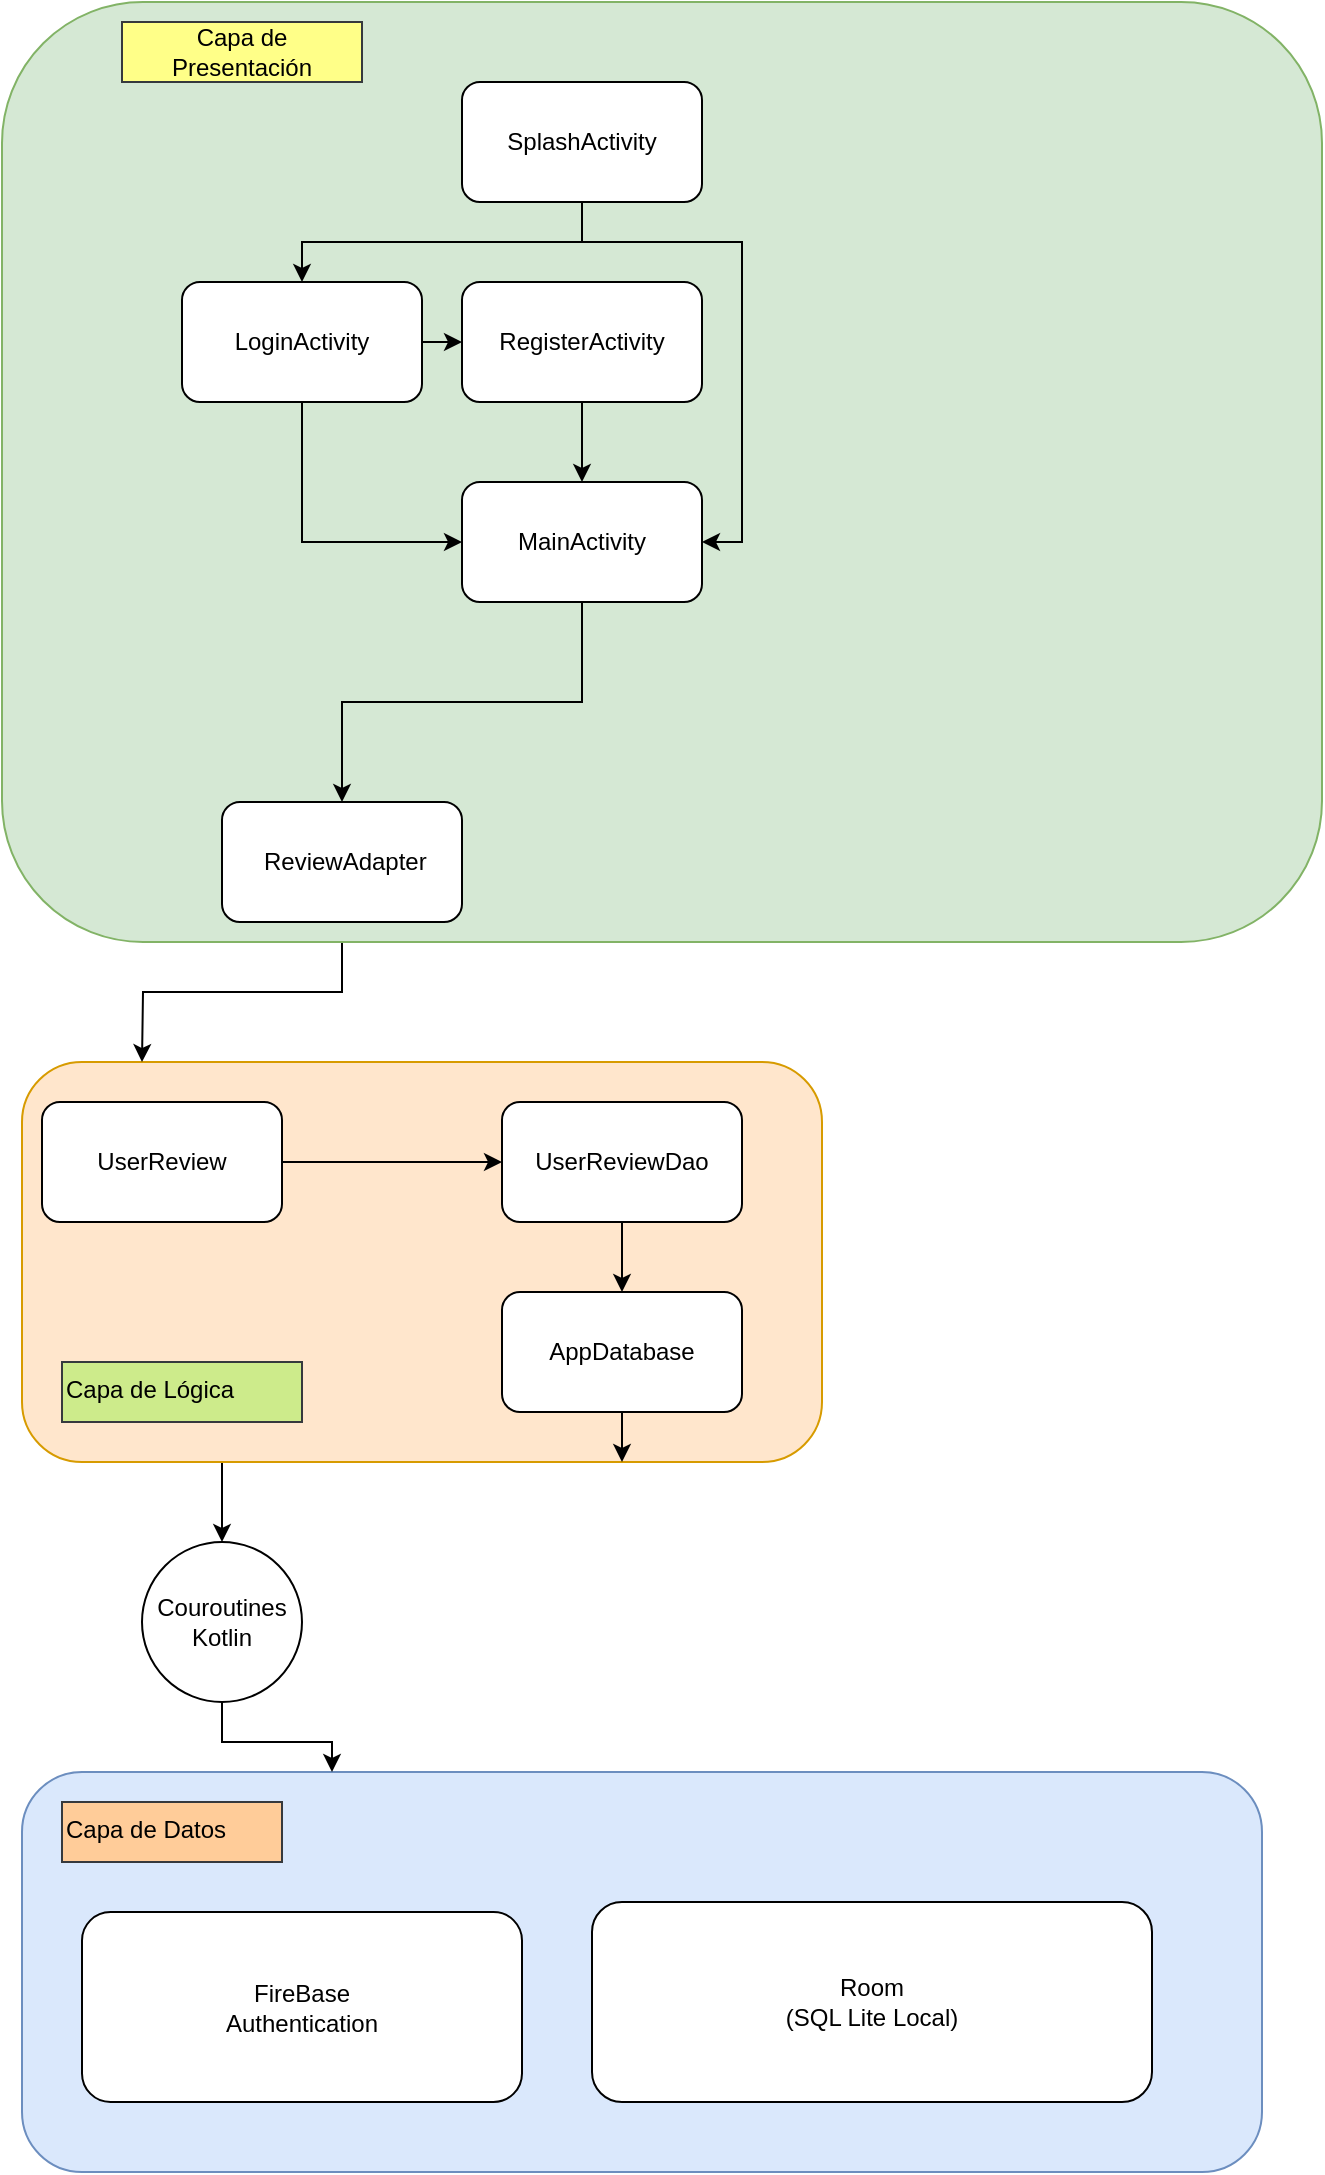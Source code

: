 <mxfile version="28.2.6">
  <diagram name="Page-1" id="1m8SW3JyHWMG9YvsiS_A">
    <mxGraphModel grid="1" page="1" gridSize="10" guides="1" tooltips="1" connect="1" arrows="1" fold="1" pageScale="1" pageWidth="827" pageHeight="1169" math="0" shadow="0">
      <root>
        <mxCell id="0" />
        <mxCell id="1" parent="0" />
        <mxCell id="b9RRXn2OfmFJYIJQ9h23-1" value="" style="rounded=1;whiteSpace=wrap;html=1;fillColor=#dae8fc;strokeColor=#6c8ebf;" vertex="1" parent="1">
          <mxGeometry x="90" y="895" width="620" height="200" as="geometry" />
        </mxCell>
        <mxCell id="b9RRXn2OfmFJYIJQ9h23-2" style="edgeStyle=orthogonalEdgeStyle;rounded=0;orthogonalLoop=1;jettySize=auto;html=1;exitX=0.25;exitY=1;exitDx=0;exitDy=0;entryX=0.5;entryY=0;entryDx=0;entryDy=0;" edge="1" parent="1" source="b9RRXn2OfmFJYIJQ9h23-3" target="b9RRXn2OfmFJYIJQ9h23-11">
          <mxGeometry relative="1" as="geometry" />
        </mxCell>
        <mxCell id="b9RRXn2OfmFJYIJQ9h23-3" value="" style="rounded=1;whiteSpace=wrap;html=1;fillColor=#ffe6cc;strokeColor=#d79b00;" vertex="1" parent="1">
          <mxGeometry x="90" y="540" width="400" height="200" as="geometry" />
        </mxCell>
        <mxCell id="b9RRXn2OfmFJYIJQ9h23-4" style="edgeStyle=orthogonalEdgeStyle;rounded=0;orthogonalLoop=1;jettySize=auto;html=1;exitX=1;exitY=0.5;exitDx=0;exitDy=0;entryX=0;entryY=0.5;entryDx=0;entryDy=0;" edge="1" parent="1" source="b9RRXn2OfmFJYIJQ9h23-5" target="b9RRXn2OfmFJYIJQ9h23-7">
          <mxGeometry relative="1" as="geometry" />
        </mxCell>
        <mxCell id="b9RRXn2OfmFJYIJQ9h23-5" value="UserReview" style="rounded=1;whiteSpace=wrap;html=1;" vertex="1" parent="1">
          <mxGeometry x="100" y="560" width="120" height="60" as="geometry" />
        </mxCell>
        <mxCell id="b9RRXn2OfmFJYIJQ9h23-6" style="edgeStyle=orthogonalEdgeStyle;rounded=0;orthogonalLoop=1;jettySize=auto;html=1;entryX=0.5;entryY=0;entryDx=0;entryDy=0;" edge="1" parent="1" source="b9RRXn2OfmFJYIJQ9h23-7" target="b9RRXn2OfmFJYIJQ9h23-9">
          <mxGeometry relative="1" as="geometry" />
        </mxCell>
        <mxCell id="b9RRXn2OfmFJYIJQ9h23-7" value="UserReviewDao" style="rounded=1;whiteSpace=wrap;html=1;" vertex="1" parent="1">
          <mxGeometry x="330" y="560" width="120" height="60" as="geometry" />
        </mxCell>
        <mxCell id="b9RRXn2OfmFJYIJQ9h23-8" style="edgeStyle=orthogonalEdgeStyle;rounded=0;orthogonalLoop=1;jettySize=auto;html=1;exitX=0.5;exitY=1;exitDx=0;exitDy=0;entryX=0.75;entryY=1;entryDx=0;entryDy=0;" edge="1" parent="1" source="b9RRXn2OfmFJYIJQ9h23-9" target="b9RRXn2OfmFJYIJQ9h23-3">
          <mxGeometry relative="1" as="geometry" />
        </mxCell>
        <mxCell id="b9RRXn2OfmFJYIJQ9h23-9" value="AppDatabase" style="rounded=1;whiteSpace=wrap;html=1;" vertex="1" parent="1">
          <mxGeometry x="330" y="655" width="120" height="60" as="geometry" />
        </mxCell>
        <mxCell id="b9RRXn2OfmFJYIJQ9h23-10" style="edgeStyle=orthogonalEdgeStyle;rounded=0;orthogonalLoop=1;jettySize=auto;html=1;exitX=0.5;exitY=1;exitDx=0;exitDy=0;entryX=0.25;entryY=0;entryDx=0;entryDy=0;" edge="1" parent="1" source="b9RRXn2OfmFJYIJQ9h23-11" target="b9RRXn2OfmFJYIJQ9h23-1">
          <mxGeometry relative="1" as="geometry" />
        </mxCell>
        <mxCell id="b9RRXn2OfmFJYIJQ9h23-11" value="Couroutines Kotlin" style="ellipse;whiteSpace=wrap;html=1;aspect=fixed;" vertex="1" parent="1">
          <mxGeometry x="150" y="780" width="80" height="80" as="geometry" />
        </mxCell>
        <mxCell id="b9RRXn2OfmFJYIJQ9h23-12" value="Room&lt;div&gt;(SQL Lite Local)&lt;/div&gt;" style="rounded=1;whiteSpace=wrap;html=1;" vertex="1" parent="1">
          <mxGeometry x="375" y="960" width="280" height="100" as="geometry" />
        </mxCell>
        <mxCell id="b9RRXn2OfmFJYIJQ9h23-13" style="edgeStyle=orthogonalEdgeStyle;rounded=0;orthogonalLoop=1;jettySize=auto;html=1;exitX=0.5;exitY=1;exitDx=0;exitDy=0;" edge="1" parent="1" source="b9RRXn2OfmFJYIJQ9h23-19">
          <mxGeometry relative="1" as="geometry">
            <mxPoint x="150" y="540" as="targetPoint" />
          </mxGeometry>
        </mxCell>
        <mxCell id="b9RRXn2OfmFJYIJQ9h23-14" value="" style="rounded=1;whiteSpace=wrap;html=1;fillColor=#d5e8d4;strokeColor=#82b366;" vertex="1" parent="1">
          <mxGeometry x="80" y="10" width="660" height="470" as="geometry" />
        </mxCell>
        <mxCell id="b9RRXn2OfmFJYIJQ9h23-26" style="edgeStyle=orthogonalEdgeStyle;rounded=0;orthogonalLoop=1;jettySize=auto;html=1;exitX=0.5;exitY=1;exitDx=0;exitDy=0;entryX=1;entryY=0.5;entryDx=0;entryDy=0;" edge="1" parent="1" source="b9RRXn2OfmFJYIJQ9h23-16" target="b9RRXn2OfmFJYIJQ9h23-18">
          <mxGeometry relative="1" as="geometry">
            <Array as="points">
              <mxPoint x="370" y="130" />
              <mxPoint x="450" y="130" />
              <mxPoint x="450" y="280" />
            </Array>
          </mxGeometry>
        </mxCell>
        <mxCell id="b9RRXn2OfmFJYIJQ9h23-28" style="edgeStyle=orthogonalEdgeStyle;rounded=0;orthogonalLoop=1;jettySize=auto;html=1;exitX=0.5;exitY=1;exitDx=0;exitDy=0;entryX=0.5;entryY=0;entryDx=0;entryDy=0;" edge="1" parent="1" source="b9RRXn2OfmFJYIJQ9h23-16" target="b9RRXn2OfmFJYIJQ9h23-27">
          <mxGeometry relative="1" as="geometry" />
        </mxCell>
        <mxCell id="b9RRXn2OfmFJYIJQ9h23-16" value="SplashActivity" style="rounded=1;whiteSpace=wrap;html=1;" vertex="1" parent="1">
          <mxGeometry x="310" y="50" width="120" height="60" as="geometry" />
        </mxCell>
        <mxCell id="b9RRXn2OfmFJYIJQ9h23-17" style="edgeStyle=orthogonalEdgeStyle;rounded=0;orthogonalLoop=1;jettySize=auto;html=1;exitX=0.5;exitY=1;exitDx=0;exitDy=0;entryX=0.5;entryY=0;entryDx=0;entryDy=0;" edge="1" parent="1" source="b9RRXn2OfmFJYIJQ9h23-18" target="b9RRXn2OfmFJYIJQ9h23-19">
          <mxGeometry relative="1" as="geometry" />
        </mxCell>
        <mxCell id="b9RRXn2OfmFJYIJQ9h23-18" value="MainActivity" style="rounded=1;whiteSpace=wrap;html=1;" vertex="1" parent="1">
          <mxGeometry x="310" y="250" width="120" height="60" as="geometry" />
        </mxCell>
        <mxCell id="b9RRXn2OfmFJYIJQ9h23-19" value="&amp;nbsp;ReviewAdapter" style="rounded=1;whiteSpace=wrap;html=1;" vertex="1" parent="1">
          <mxGeometry x="190" y="410" width="120" height="60" as="geometry" />
        </mxCell>
        <mxCell id="b9RRXn2OfmFJYIJQ9h23-20" style="edgeStyle=orthogonalEdgeStyle;rounded=0;orthogonalLoop=1;jettySize=auto;html=1;exitX=0.5;exitY=1;exitDx=0;exitDy=0;entryX=0.5;entryY=0;entryDx=0;entryDy=0;" edge="1" parent="1" source="b9RRXn2OfmFJYIJQ9h23-21" target="b9RRXn2OfmFJYIJQ9h23-18">
          <mxGeometry relative="1" as="geometry" />
        </mxCell>
        <mxCell id="b9RRXn2OfmFJYIJQ9h23-21" value="RegisterActivity" style="rounded=1;whiteSpace=wrap;html=1;" vertex="1" parent="1">
          <mxGeometry x="310" y="150" width="120" height="60" as="geometry" />
        </mxCell>
        <mxCell id="b9RRXn2OfmFJYIJQ9h23-22" value="Capa de Presentación" style="text;strokeColor=#36393d;align=center;fillColor=#ffff88;html=1;verticalAlign=middle;whiteSpace=wrap;rounded=0;" vertex="1" parent="1">
          <mxGeometry x="140" y="20" width="120" height="30" as="geometry" />
        </mxCell>
        <mxCell id="b9RRXn2OfmFJYIJQ9h23-23" value="Capa de Lógica" style="text;whiteSpace=wrap;html=1;fillColor=#cdeb8b;strokeColor=#36393d;" vertex="1" parent="1">
          <mxGeometry x="110" y="690" width="120" height="30" as="geometry" />
        </mxCell>
        <mxCell id="b9RRXn2OfmFJYIJQ9h23-24" value="Capa de Datos" style="text;whiteSpace=wrap;html=1;fillColor=#ffcc99;strokeColor=#36393d;" vertex="1" parent="1">
          <mxGeometry x="110" y="910" width="110" height="30" as="geometry" />
        </mxCell>
        <mxCell id="b9RRXn2OfmFJYIJQ9h23-25" value="FireBase&lt;div&gt;Authentication&lt;/div&gt;" style="rounded=1;whiteSpace=wrap;html=1;" vertex="1" parent="1">
          <mxGeometry x="120" y="965" width="220" height="95" as="geometry" />
        </mxCell>
        <mxCell id="b9RRXn2OfmFJYIJQ9h23-29" style="edgeStyle=orthogonalEdgeStyle;rounded=0;orthogonalLoop=1;jettySize=auto;html=1;exitX=1;exitY=0.5;exitDx=0;exitDy=0;entryX=0;entryY=0.5;entryDx=0;entryDy=0;" edge="1" parent="1" source="b9RRXn2OfmFJYIJQ9h23-27" target="b9RRXn2OfmFJYIJQ9h23-21">
          <mxGeometry relative="1" as="geometry" />
        </mxCell>
        <mxCell id="b9RRXn2OfmFJYIJQ9h23-30" style="edgeStyle=orthogonalEdgeStyle;rounded=0;orthogonalLoop=1;jettySize=auto;html=1;exitX=0.5;exitY=1;exitDx=0;exitDy=0;entryX=0;entryY=0.5;entryDx=0;entryDy=0;" edge="1" parent="1" source="b9RRXn2OfmFJYIJQ9h23-27" target="b9RRXn2OfmFJYIJQ9h23-18">
          <mxGeometry relative="1" as="geometry" />
        </mxCell>
        <mxCell id="b9RRXn2OfmFJYIJQ9h23-27" value="LoginActivity" style="rounded=1;whiteSpace=wrap;html=1;" vertex="1" parent="1">
          <mxGeometry x="170" y="150" width="120" height="60" as="geometry" />
        </mxCell>
      </root>
    </mxGraphModel>
  </diagram>
</mxfile>
